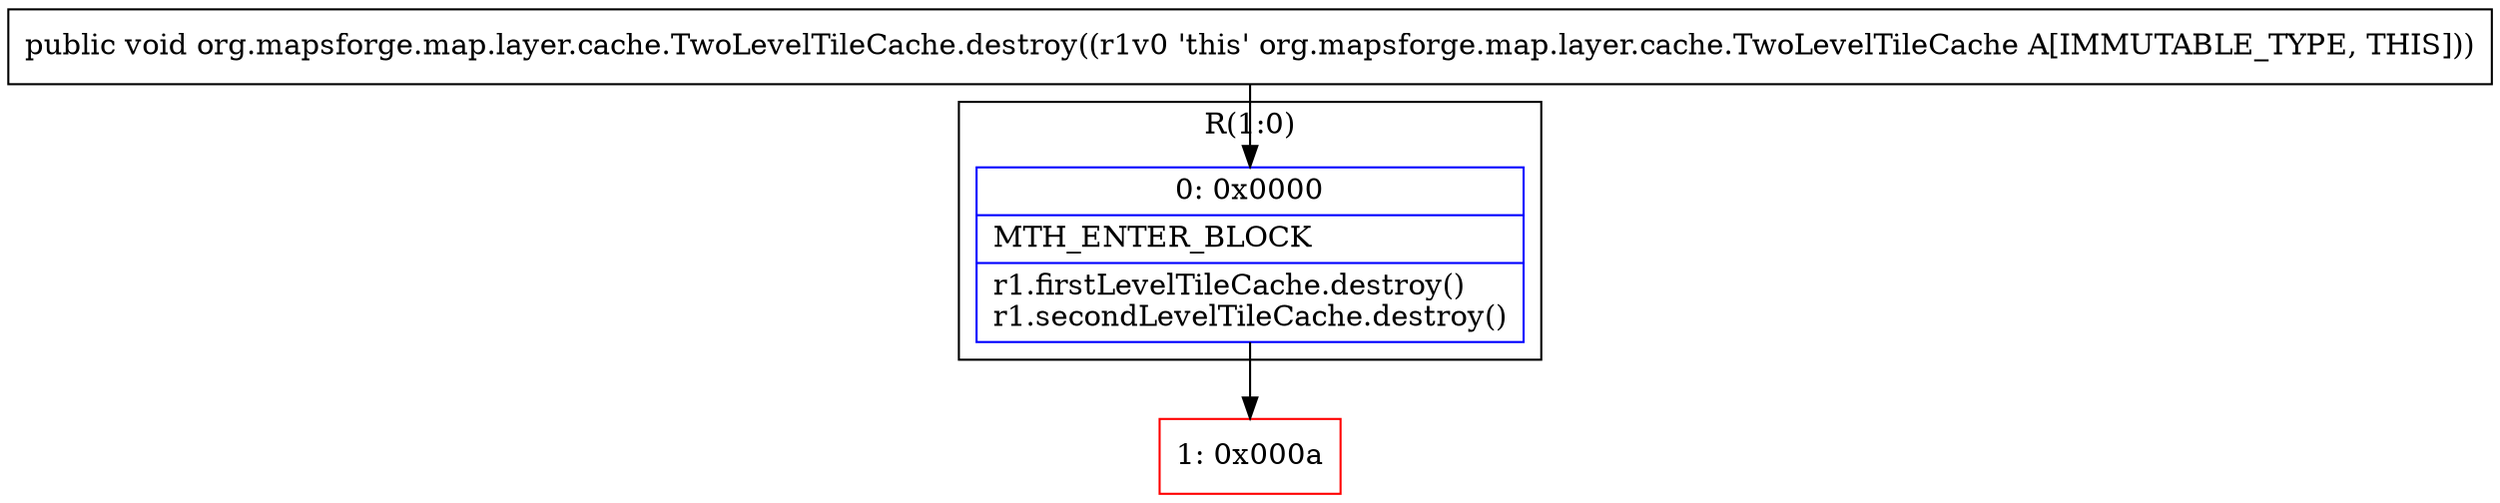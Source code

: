 digraph "CFG fororg.mapsforge.map.layer.cache.TwoLevelTileCache.destroy()V" {
subgraph cluster_Region_472184065 {
label = "R(1:0)";
node [shape=record,color=blue];
Node_0 [shape=record,label="{0\:\ 0x0000|MTH_ENTER_BLOCK\l|r1.firstLevelTileCache.destroy()\lr1.secondLevelTileCache.destroy()\l}"];
}
Node_1 [shape=record,color=red,label="{1\:\ 0x000a}"];
MethodNode[shape=record,label="{public void org.mapsforge.map.layer.cache.TwoLevelTileCache.destroy((r1v0 'this' org.mapsforge.map.layer.cache.TwoLevelTileCache A[IMMUTABLE_TYPE, THIS])) }"];
MethodNode -> Node_0;
Node_0 -> Node_1;
}

